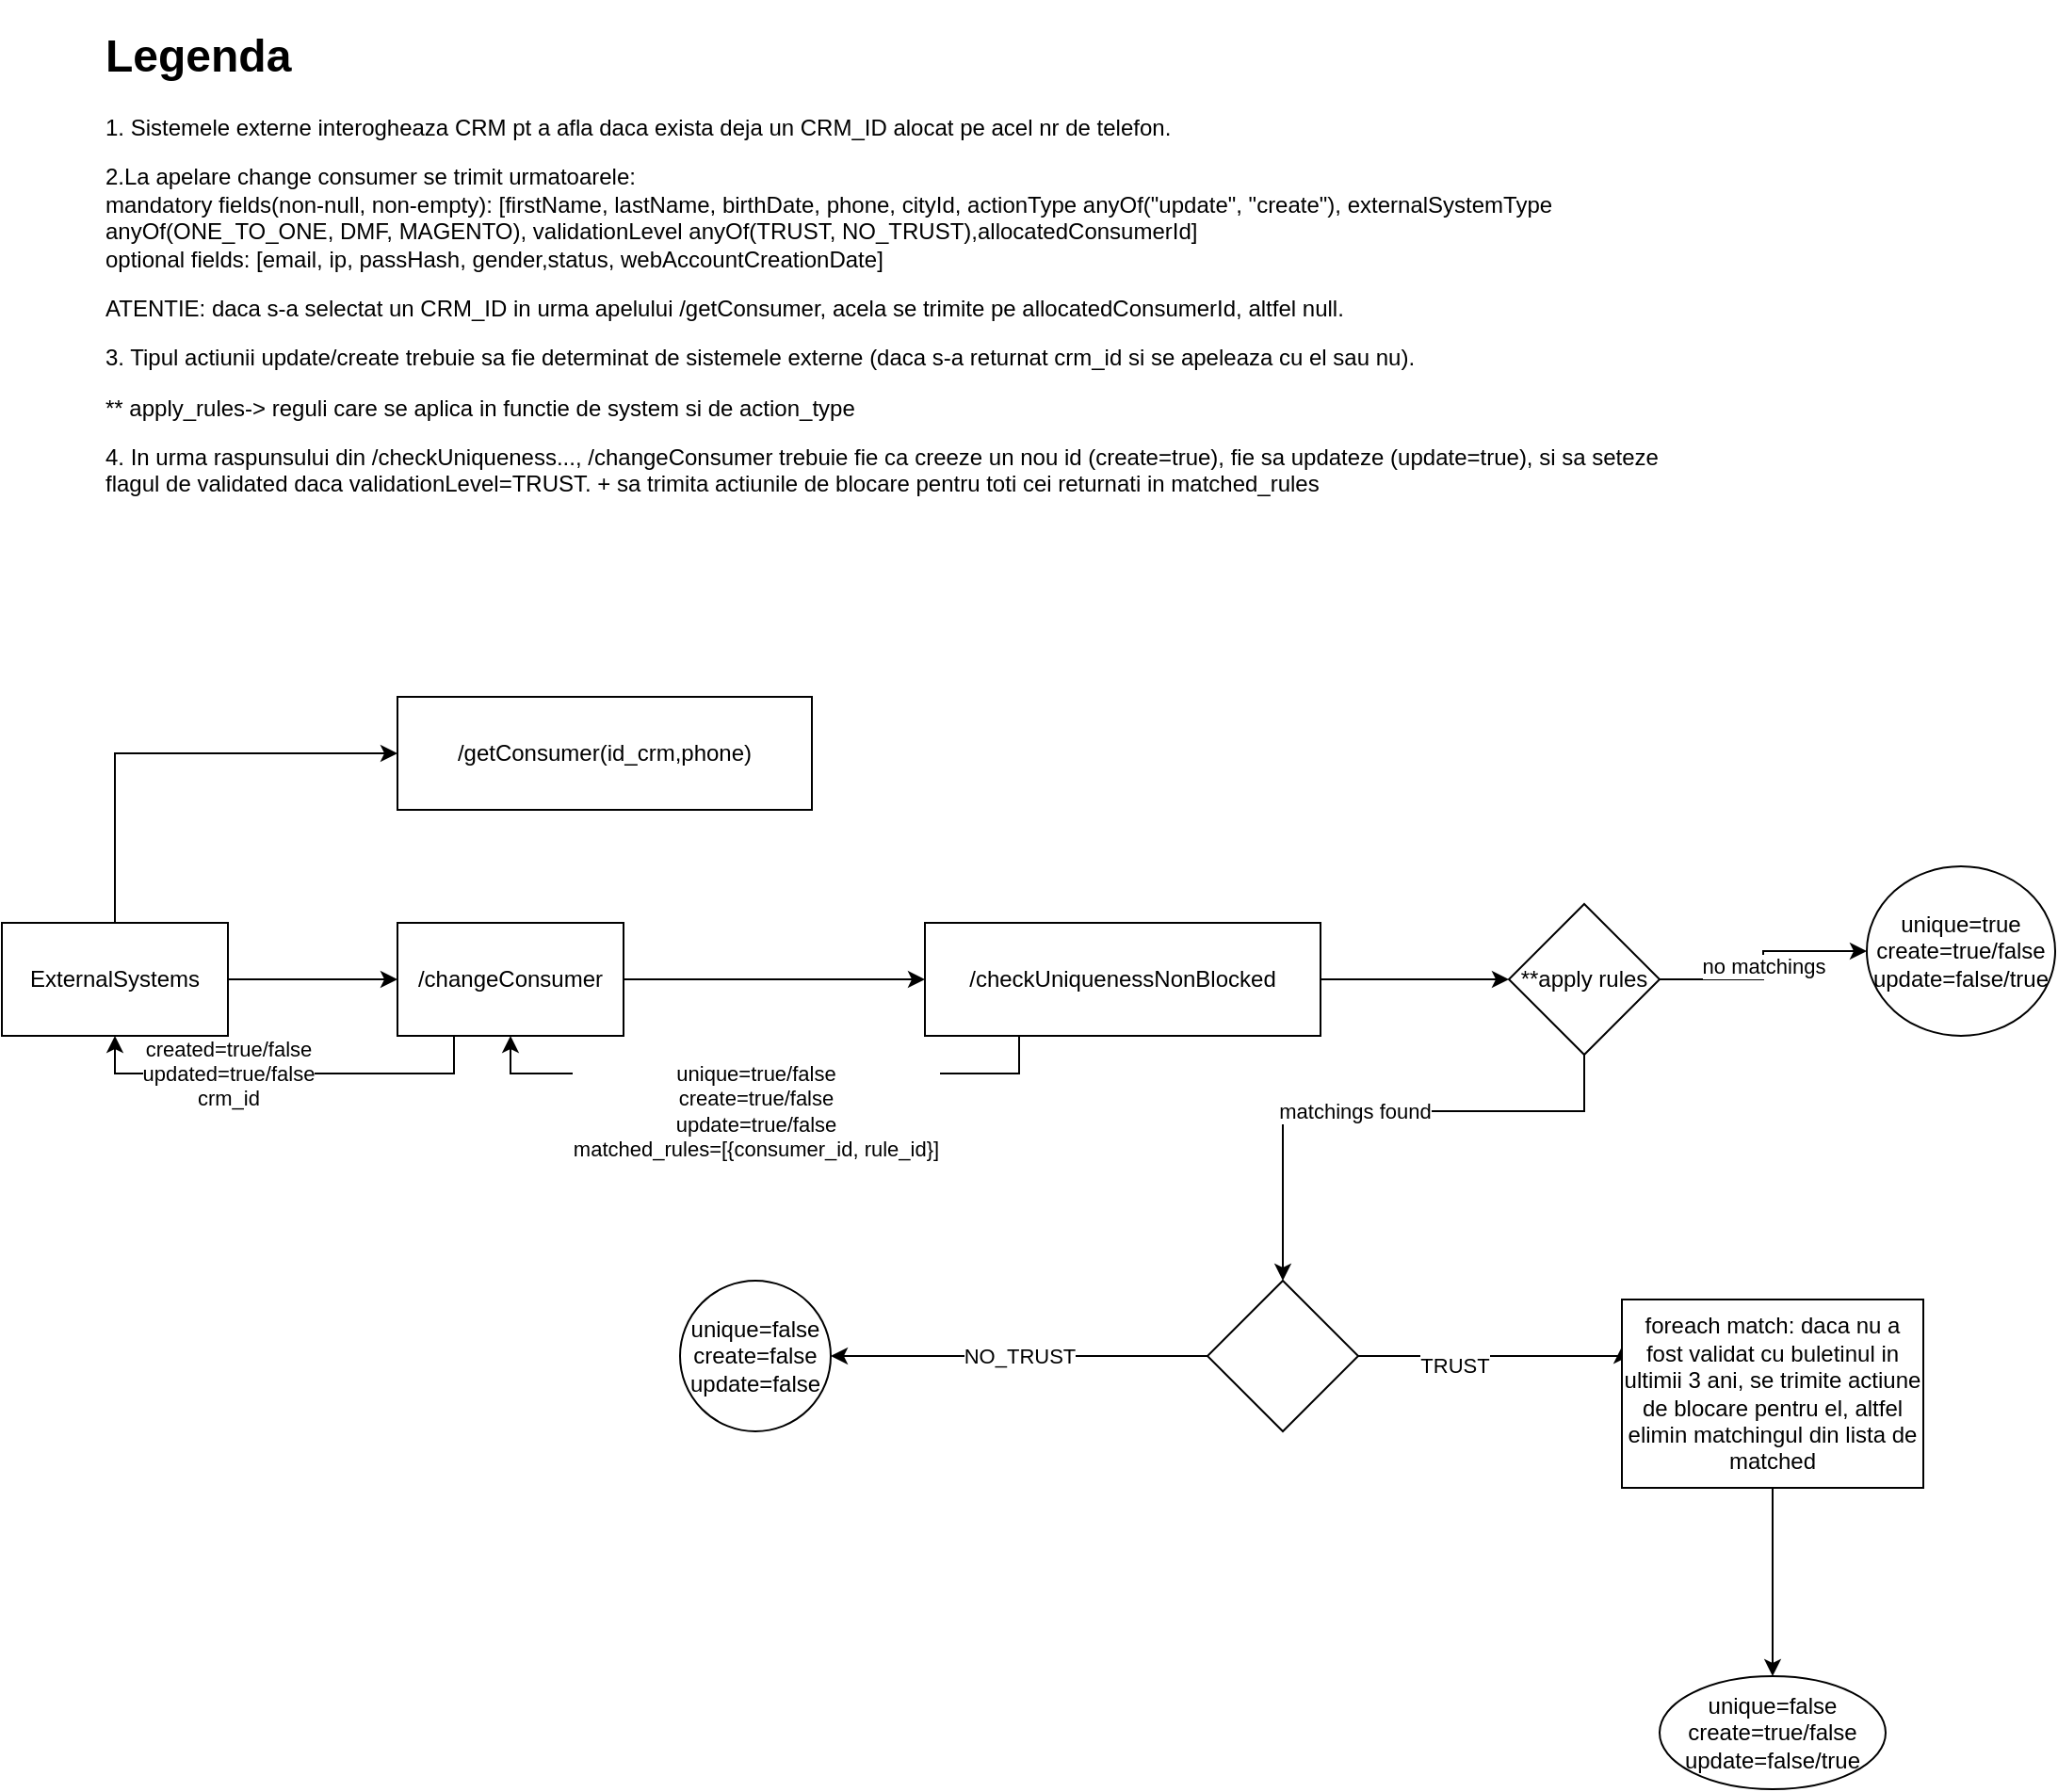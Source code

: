 <mxfile version="20.0.3" type="github">
  <diagram id="lqVBNYXFsRpJYitEDP_o" name="Page-1">
    <mxGraphModel dx="1422" dy="1848" grid="1" gridSize="10" guides="1" tooltips="1" connect="1" arrows="1" fold="1" page="1" pageScale="1" pageWidth="850" pageHeight="1100" math="0" shadow="0">
      <root>
        <mxCell id="0" />
        <mxCell id="1" parent="0" />
        <mxCell id="RK0Nxq7NHTd2RhBu0PTS-3" value="" style="edgeStyle=orthogonalEdgeStyle;rounded=0;orthogonalLoop=1;jettySize=auto;html=1;" edge="1" parent="1" source="RK0Nxq7NHTd2RhBu0PTS-1" target="RK0Nxq7NHTd2RhBu0PTS-2">
          <mxGeometry relative="1" as="geometry">
            <Array as="points">
              <mxPoint x="110" y="140" />
            </Array>
          </mxGeometry>
        </mxCell>
        <mxCell id="RK0Nxq7NHTd2RhBu0PTS-5" value="" style="edgeStyle=orthogonalEdgeStyle;rounded=0;orthogonalLoop=1;jettySize=auto;html=1;" edge="1" parent="1" source="RK0Nxq7NHTd2RhBu0PTS-1" target="RK0Nxq7NHTd2RhBu0PTS-4">
          <mxGeometry relative="1" as="geometry" />
        </mxCell>
        <mxCell id="RK0Nxq7NHTd2RhBu0PTS-1" value="ExternalSystems" style="rounded=0;whiteSpace=wrap;html=1;" vertex="1" parent="1">
          <mxGeometry x="50" y="230" width="120" height="60" as="geometry" />
        </mxCell>
        <mxCell id="RK0Nxq7NHTd2RhBu0PTS-10" value="" style="edgeStyle=orthogonalEdgeStyle;rounded=0;orthogonalLoop=1;jettySize=auto;html=1;exitX=1;exitY=0.5;exitDx=0;exitDy=0;" edge="1" parent="1" source="RK0Nxq7NHTd2RhBu0PTS-4" target="RK0Nxq7NHTd2RhBu0PTS-9">
          <mxGeometry relative="1" as="geometry" />
        </mxCell>
        <mxCell id="RK0Nxq7NHTd2RhBu0PTS-2" value="/getConsumer(id_crm,phone)" style="whiteSpace=wrap;html=1;rounded=0;" vertex="1" parent="1">
          <mxGeometry x="260" y="110" width="220" height="60" as="geometry" />
        </mxCell>
        <mxCell id="RK0Nxq7NHTd2RhBu0PTS-17" style="edgeStyle=orthogonalEdgeStyle;rounded=0;orthogonalLoop=1;jettySize=auto;html=1;entryX=0.5;entryY=1;entryDx=0;entryDy=0;" edge="1" parent="1" source="RK0Nxq7NHTd2RhBu0PTS-4" target="RK0Nxq7NHTd2RhBu0PTS-1">
          <mxGeometry relative="1" as="geometry">
            <Array as="points">
              <mxPoint x="290" y="310" />
              <mxPoint x="110" y="310" />
            </Array>
          </mxGeometry>
        </mxCell>
        <mxCell id="RK0Nxq7NHTd2RhBu0PTS-18" value="created=true/false&lt;br&gt;updated=true/false&lt;br&gt;crm_id" style="edgeLabel;html=1;align=center;verticalAlign=middle;resizable=0;points=[];" vertex="1" connectable="0" parent="RK0Nxq7NHTd2RhBu0PTS-17">
          <mxGeometry x="0.273" relative="1" as="geometry">
            <mxPoint as="offset" />
          </mxGeometry>
        </mxCell>
        <mxCell id="RK0Nxq7NHTd2RhBu0PTS-4" value="/changeConsumer" style="whiteSpace=wrap;html=1;rounded=0;" vertex="1" parent="1">
          <mxGeometry x="260" y="230" width="120" height="60" as="geometry" />
        </mxCell>
        <mxCell id="RK0Nxq7NHTd2RhBu0PTS-7" value="&lt;h1&gt;Legenda&lt;/h1&gt;&lt;p&gt;&lt;span style=&quot;text-align: center;&quot;&gt;1. Sistemele externe interogheaza CRM pt a afla daca exista deja un CRM_ID alocat pe acel nr de telefon.&lt;/span&gt;&lt;/p&gt;&lt;p&gt;&lt;span style=&quot;text-align: center;&quot;&gt;2.La apelare change consumer se trimit urmatoarele:&amp;nbsp;&lt;/span&gt;&lt;br style=&quot;text-align: center;&quot;&gt;&lt;span style=&quot;text-align: center;&quot;&gt;mandatory fields(non-null, non-empty): [firstName, lastName, birthDate, phone, cityId, actionType anyOf(&quot;update&quot;, &quot;create&quot;), externalSystemType anyOf(ONE_TO_ONE, DMF, MAGENTO), validationLevel anyOf(TRUST, NO_TRUST),allocatedConsumerId]&lt;/span&gt;&lt;br style=&quot;text-align: center;&quot;&gt;&lt;span style=&quot;text-align: center;&quot;&gt;optional fields: [email, ip, passHash, gender,status,&amp;nbsp;webAccountCreationDate]&lt;/span&gt;&lt;span style=&quot;text-align: center;&quot;&gt;&lt;br&gt;&lt;/span&gt;&lt;/p&gt;&lt;p&gt;&lt;span style=&quot;text-align: center;&quot;&gt;ATENTIE: daca s-a selectat un CRM_ID in urma apelului /getConsumer, acela se trimite pe allocatedConsumerId, altfel null.&lt;/span&gt;&lt;/p&gt;&lt;p&gt;&lt;span style=&quot;text-align: center;&quot;&gt;3. Tipul actiunii update/create trebuie sa fie determinat de sistemele externe (daca s-a returnat crm_id si se apeleaza cu el sau nu).&lt;/span&gt;&lt;/p&gt;&lt;p&gt;** apply_rules-&amp;gt; reguli care se aplica in functie de system si de action_type&lt;span style=&quot;text-align: center;&quot;&gt;&lt;br&gt;&lt;/span&gt;&lt;/p&gt;&lt;p&gt;&lt;span style=&quot;text-align: center;&quot;&gt;4. In urma raspunsului din /checkUniqueness..., /changeConsumer trebuie fie ca creeze un nou id (create=true), fie sa updateze (update=true), si sa seteze&amp;nbsp; flagul de validated daca validationLevel=TRUST. + sa trimita actiunile de blocare pentru toti cei returnati in matched_rules&lt;/span&gt;&lt;/p&gt;&lt;p&gt;&lt;span style=&quot;text-align: center;&quot;&gt;&lt;br&gt;&lt;/span&gt;&lt;/p&gt;" style="text;html=1;strokeColor=none;fillColor=none;spacing=5;spacingTop=-20;whiteSpace=wrap;overflow=hidden;rounded=0;" vertex="1" parent="1">
          <mxGeometry x="100" y="-250" width="860" height="310" as="geometry" />
        </mxCell>
        <mxCell id="RK0Nxq7NHTd2RhBu0PTS-13" style="edgeStyle=orthogonalEdgeStyle;rounded=0;orthogonalLoop=1;jettySize=auto;html=1;exitX=0;exitY=0.75;exitDx=0;exitDy=0;entryX=0.5;entryY=1;entryDx=0;entryDy=0;" edge="1" parent="1" source="RK0Nxq7NHTd2RhBu0PTS-9" target="RK0Nxq7NHTd2RhBu0PTS-4">
          <mxGeometry relative="1" as="geometry">
            <Array as="points">
              <mxPoint x="590" y="310" />
              <mxPoint x="320" y="310" />
            </Array>
          </mxGeometry>
        </mxCell>
        <mxCell id="RK0Nxq7NHTd2RhBu0PTS-14" value="unique=true/false&lt;br&gt;create=true/false&lt;br&gt;update=true/false&lt;br&gt;matched_rules=[{consumer_id, rule_id}]" style="edgeLabel;html=1;align=center;verticalAlign=middle;resizable=0;points=[];" vertex="1" connectable="0" parent="RK0Nxq7NHTd2RhBu0PTS-13">
          <mxGeometry x="0.2" relative="1" as="geometry">
            <mxPoint y="20" as="offset" />
          </mxGeometry>
        </mxCell>
        <mxCell id="RK0Nxq7NHTd2RhBu0PTS-20" value="" style="edgeStyle=orthogonalEdgeStyle;rounded=0;orthogonalLoop=1;jettySize=auto;html=1;" edge="1" parent="1" source="RK0Nxq7NHTd2RhBu0PTS-9" target="RK0Nxq7NHTd2RhBu0PTS-19">
          <mxGeometry relative="1" as="geometry" />
        </mxCell>
        <mxCell id="RK0Nxq7NHTd2RhBu0PTS-9" value="/checkUniquenessNonBlocked" style="whiteSpace=wrap;html=1;rounded=0;" vertex="1" parent="1">
          <mxGeometry x="540" y="230" width="210" height="60" as="geometry" />
        </mxCell>
        <mxCell id="RK0Nxq7NHTd2RhBu0PTS-22" value="no matchings" style="edgeStyle=orthogonalEdgeStyle;rounded=0;orthogonalLoop=1;jettySize=auto;html=1;" edge="1" parent="1" source="RK0Nxq7NHTd2RhBu0PTS-19" target="RK0Nxq7NHTd2RhBu0PTS-21">
          <mxGeometry relative="1" as="geometry" />
        </mxCell>
        <mxCell id="RK0Nxq7NHTd2RhBu0PTS-24" value="" style="edgeStyle=orthogonalEdgeStyle;rounded=0;orthogonalLoop=1;jettySize=auto;html=1;entryX=0;entryY=0.25;entryDx=0;entryDy=0;" edge="1" parent="1" source="RK0Nxq7NHTd2RhBu0PTS-26" target="RK0Nxq7NHTd2RhBu0PTS-25">
          <mxGeometry relative="1" as="geometry">
            <mxPoint x="890" y="370" as="targetPoint" />
            <Array as="points">
              <mxPoint x="910" y="460" />
            </Array>
          </mxGeometry>
        </mxCell>
        <mxCell id="RK0Nxq7NHTd2RhBu0PTS-31" value="TRUST" style="edgeLabel;html=1;align=center;verticalAlign=middle;resizable=0;points=[];" vertex="1" connectable="0" parent="RK0Nxq7NHTd2RhBu0PTS-24">
          <mxGeometry x="-0.297" y="-5" relative="1" as="geometry">
            <mxPoint as="offset" />
          </mxGeometry>
        </mxCell>
        <mxCell id="RK0Nxq7NHTd2RhBu0PTS-27" value="" style="edgeStyle=orthogonalEdgeStyle;rounded=0;orthogonalLoop=1;jettySize=auto;html=1;" edge="1" parent="1" source="RK0Nxq7NHTd2RhBu0PTS-19" target="RK0Nxq7NHTd2RhBu0PTS-26">
          <mxGeometry relative="1" as="geometry">
            <Array as="points">
              <mxPoint x="890" y="330" />
              <mxPoint x="730" y="330" />
            </Array>
          </mxGeometry>
        </mxCell>
        <mxCell id="RK0Nxq7NHTd2RhBu0PTS-30" value="matchings found" style="edgeLabel;html=1;align=center;verticalAlign=middle;resizable=0;points=[];" vertex="1" connectable="0" parent="RK0Nxq7NHTd2RhBu0PTS-27">
          <mxGeometry x="0.086" relative="1" as="geometry">
            <mxPoint as="offset" />
          </mxGeometry>
        </mxCell>
        <mxCell id="RK0Nxq7NHTd2RhBu0PTS-19" value="**apply rules" style="rhombus;whiteSpace=wrap;html=1;rounded=0;" vertex="1" parent="1">
          <mxGeometry x="850" y="220" width="80" height="80" as="geometry" />
        </mxCell>
        <mxCell id="RK0Nxq7NHTd2RhBu0PTS-21" value="unique=true&lt;br&gt;create=true/false&lt;br&gt;update=false/true" style="ellipse;whiteSpace=wrap;html=1;rounded=0;" vertex="1" parent="1">
          <mxGeometry x="1040" y="200" width="100" height="90" as="geometry" />
        </mxCell>
        <mxCell id="RK0Nxq7NHTd2RhBu0PTS-36" value="" style="edgeStyle=orthogonalEdgeStyle;rounded=0;orthogonalLoop=1;jettySize=auto;html=1;" edge="1" parent="1" source="RK0Nxq7NHTd2RhBu0PTS-25" target="RK0Nxq7NHTd2RhBu0PTS-35">
          <mxGeometry relative="1" as="geometry" />
        </mxCell>
        <mxCell id="RK0Nxq7NHTd2RhBu0PTS-25" value="foreach match: daca nu a fost validat cu buletinul in ultimii 3 ani, se trimite actiune de blocare pentru el, altfel elimin matchingul din lista de matched" style="rounded=0;whiteSpace=wrap;html=1;" vertex="1" parent="1">
          <mxGeometry x="910" y="430" width="160" height="100" as="geometry" />
        </mxCell>
        <mxCell id="RK0Nxq7NHTd2RhBu0PTS-29" value="NO_TRUST" style="edgeStyle=orthogonalEdgeStyle;rounded=0;orthogonalLoop=1;jettySize=auto;html=1;" edge="1" parent="1" source="RK0Nxq7NHTd2RhBu0PTS-26" target="RK0Nxq7NHTd2RhBu0PTS-32">
          <mxGeometry relative="1" as="geometry">
            <mxPoint x="500" y="460" as="targetPoint" />
          </mxGeometry>
        </mxCell>
        <mxCell id="RK0Nxq7NHTd2RhBu0PTS-26" value="" style="rhombus;whiteSpace=wrap;html=1;rounded=0;" vertex="1" parent="1">
          <mxGeometry x="690" y="420" width="80" height="80" as="geometry" />
        </mxCell>
        <mxCell id="RK0Nxq7NHTd2RhBu0PTS-32" value="unique=false&lt;br&gt;create=false&lt;br&gt;update=false" style="ellipse;whiteSpace=wrap;html=1;aspect=fixed;" vertex="1" parent="1">
          <mxGeometry x="410" y="420" width="80" height="80" as="geometry" />
        </mxCell>
        <mxCell id="RK0Nxq7NHTd2RhBu0PTS-35" value="unique=false&lt;br&gt;create=true/false&lt;br&gt;update=false/true" style="ellipse;whiteSpace=wrap;html=1;rounded=0;" vertex="1" parent="1">
          <mxGeometry x="930" y="630" width="120" height="60" as="geometry" />
        </mxCell>
      </root>
    </mxGraphModel>
  </diagram>
</mxfile>
